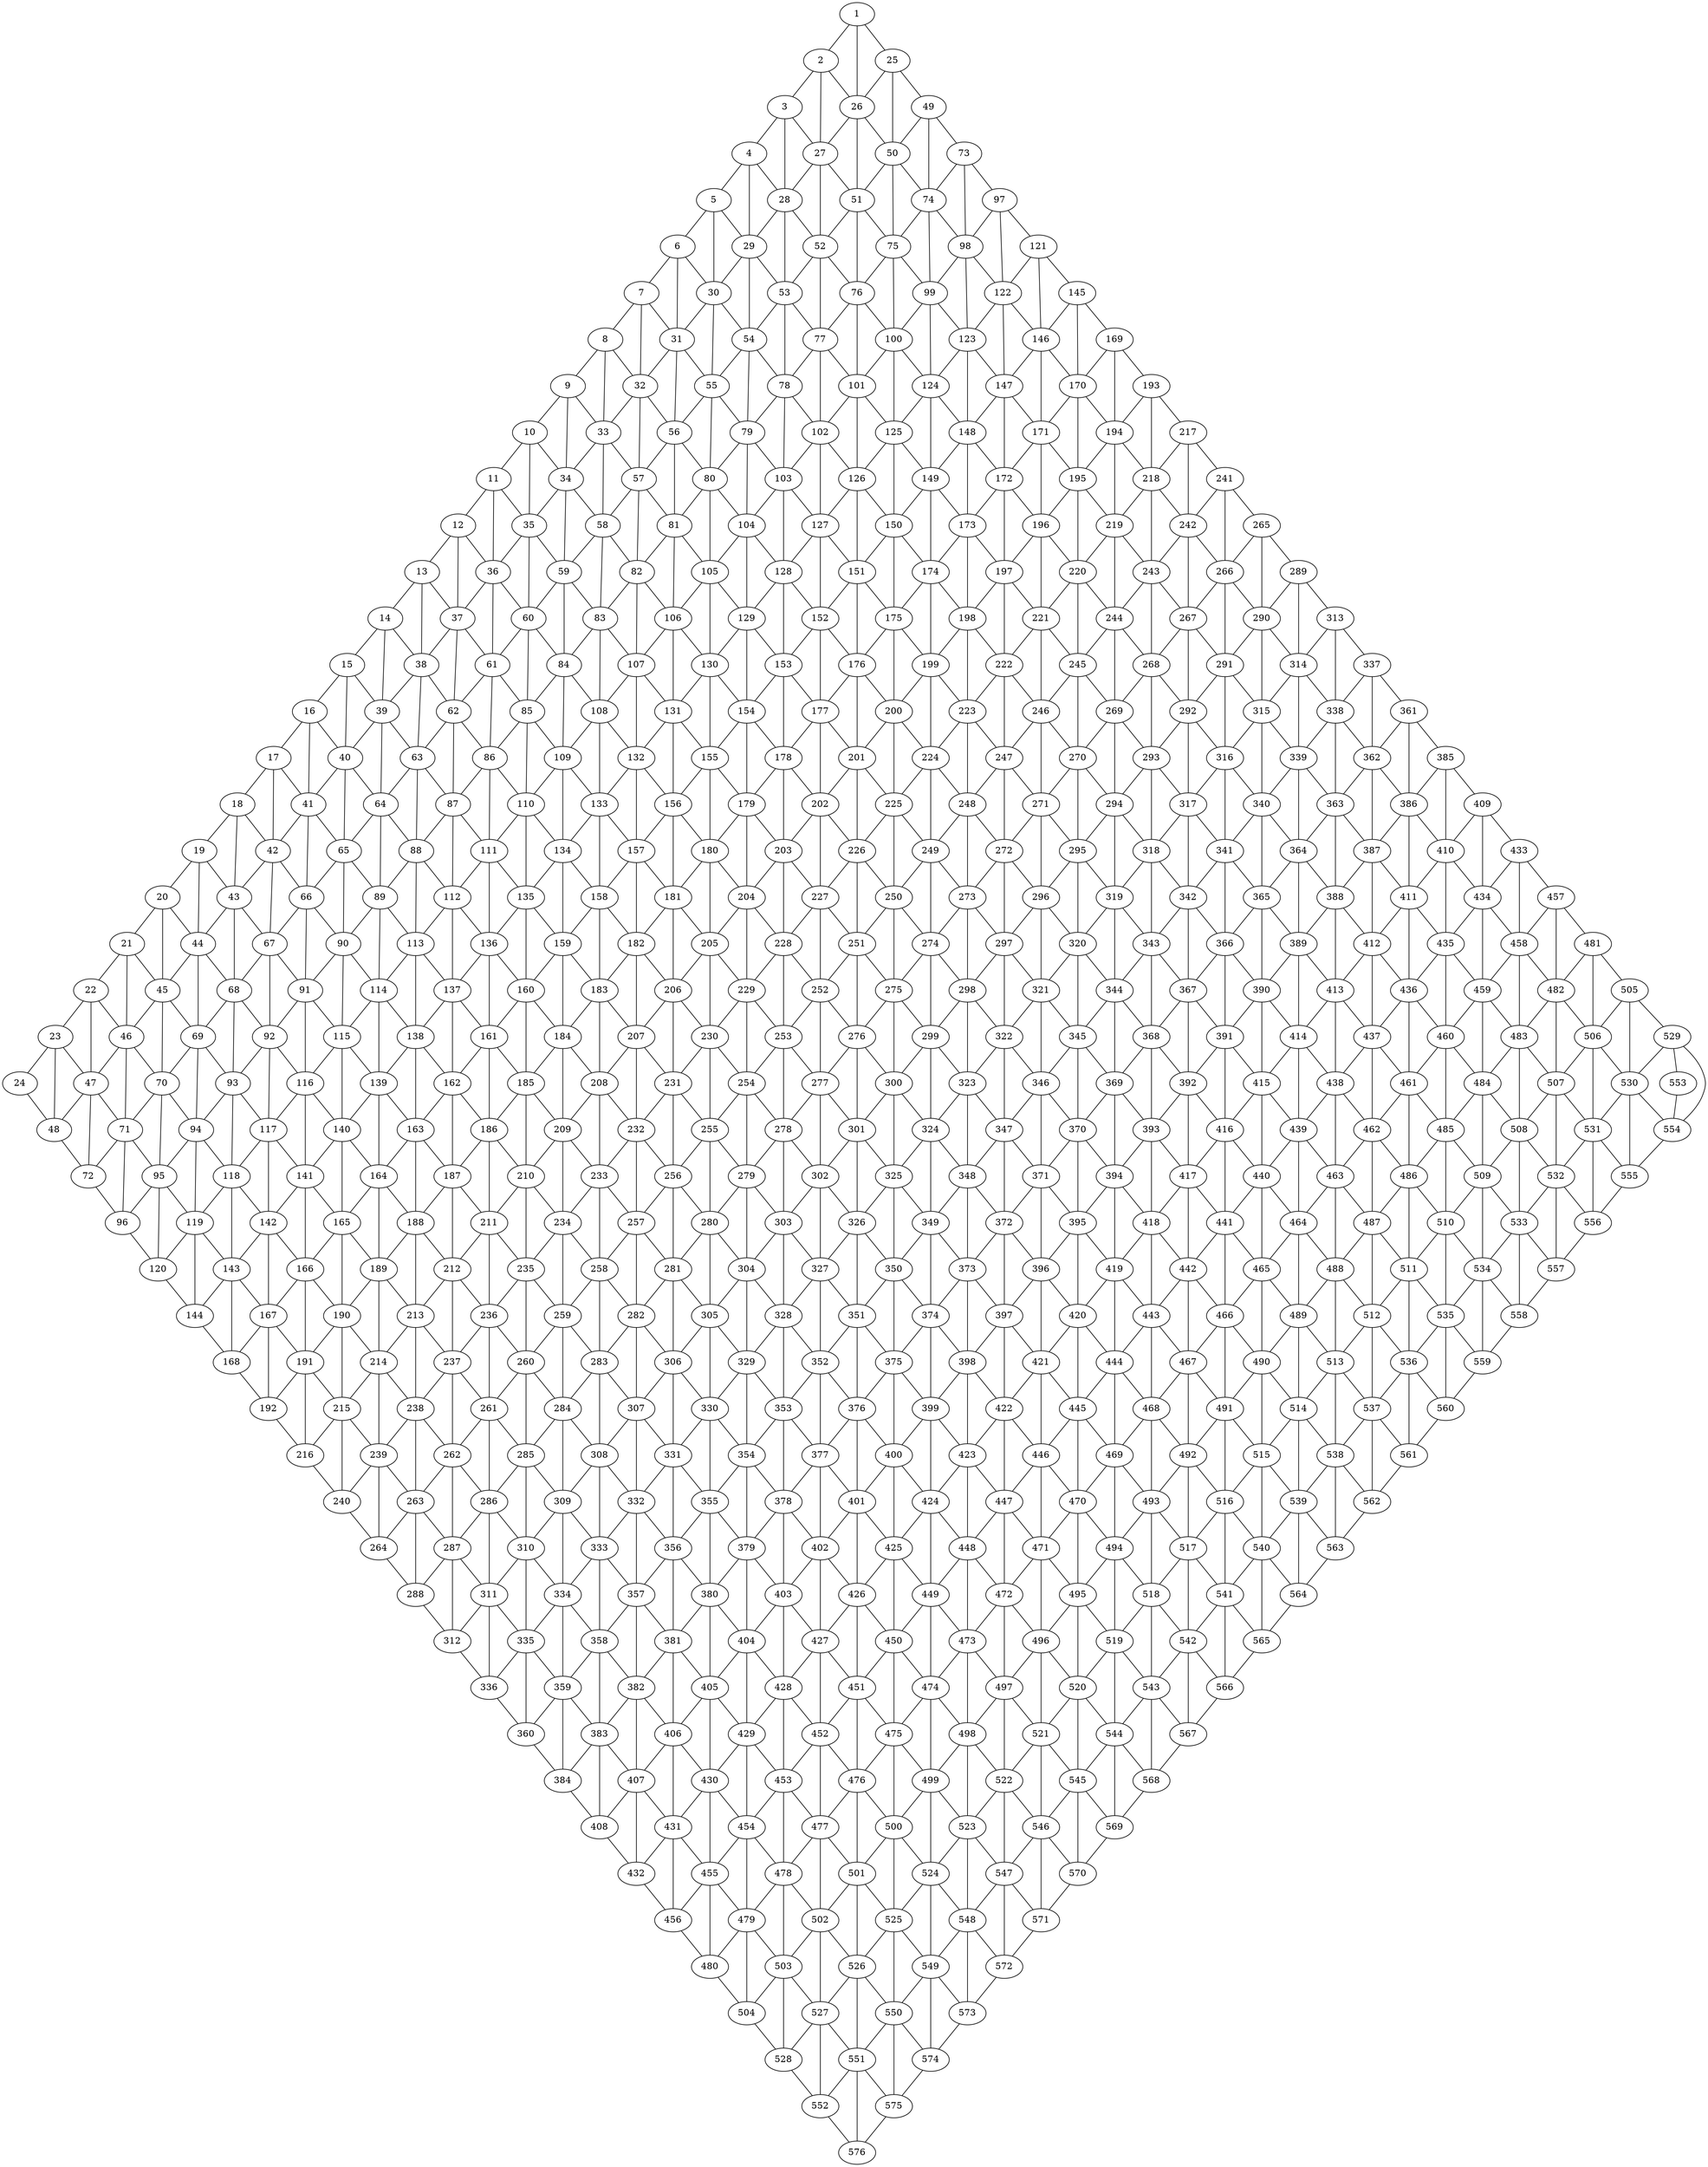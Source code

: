 graph G_1 {
    1;
    2;
    3;
    4;
    5;
    6;
    7;
    8;
    9;
    10;
    11;
    12;
    13;
    14;
    15;
    16;
    17;
    18;
    19;
    20;
    21;
    22;
    23;
    24;
    25;
    26;
    27;
    28;
    29;
    30;
    31;
    32;
    33;
    34;
    35;
    36;
    37;
    38;
    39;
    40;
    41;
    42;
    43;
    44;
    45;
    46;
    47;
    48;
    49;
    50;
    51;
    52;
    53;
    54;
    55;
    56;
    57;
    58;
    59;
    60;
    61;
    62;
    63;
    64;
    65;
    66;
    67;
    68;
    69;
    70;
    71;
    72;
    73;
    74;
    75;
    76;
    77;
    78;
    79;
    80;
    81;
    82;
    83;
    84;
    85;
    86;
    87;
    88;
    89;
    90;
    91;
    92;
    93;
    94;
    95;
    96;
    97;
    98;
    99;
    100;
    101;
    102;
    103;
    104;
    105;
    106;
    107;
    108;
    109;
    110;
    111;
    112;
    113;
    114;
    115;
    116;
    117;
    118;
    119;
    120;
    121;
    122;
    123;
    124;
    125;
    126;
    127;
    128;
    129;
    130;
    131;
    132;
    133;
    134;
    135;
    136;
    137;
    138;
    139;
    140;
    141;
    142;
    143;
    144;
    145;
    146;
    147;
    148;
    149;
    150;
    151;
    152;
    153;
    154;
    155;
    156;
    157;
    158;
    159;
    160;
    161;
    162;
    163;
    164;
    165;
    166;
    167;
    168;
    169;
    170;
    171;
    172;
    173;
    174;
    175;
    176;
    177;
    178;
    179;
    180;
    181;
    182;
    183;
    184;
    185;
    186;
    187;
    188;
    189;
    190;
    191;
    192;
    193;
    194;
    195;
    196;
    197;
    198;
    199;
    200;
    201;
    202;
    203;
    204;
    205;
    206;
    207;
    208;
    209;
    210;
    211;
    212;
    213;
    214;
    215;
    216;
    217;
    218;
    219;
    220;
    221;
    222;
    223;
    224;
    225;
    226;
    227;
    228;
    229;
    230;
    231;
    232;
    233;
    234;
    235;
    236;
    237;
    238;
    239;
    240;
    241;
    242;
    243;
    244;
    245;
    246;
    247;
    248;
    249;
    250;
    251;
    252;
    253;
    254;
    255;
    256;
    257;
    258;
    259;
    260;
    261;
    262;
    263;
    264;
    265;
    266;
    267;
    268;
    269;
    270;
    271;
    272;
    273;
    274;
    275;
    276;
    277;
    278;
    279;
    280;
    281;
    282;
    283;
    284;
    285;
    286;
    287;
    288;
    289;
    290;
    291;
    292;
    293;
    294;
    295;
    296;
    297;
    298;
    299;
    300;
    301;
    302;
    303;
    304;
    305;
    306;
    307;
    308;
    309;
    310;
    311;
    312;
    313;
    314;
    315;
    316;
    317;
    318;
    319;
    320;
    321;
    322;
    323;
    324;
    325;
    326;
    327;
    328;
    329;
    330;
    331;
    332;
    333;
    334;
    335;
    336;
    337;
    338;
    339;
    340;
    341;
    342;
    343;
    344;
    345;
    346;
    347;
    348;
    349;
    350;
    351;
    352;
    353;
    354;
    355;
    356;
    357;
    358;
    359;
    360;
    361;
    362;
    363;
    364;
    365;
    366;
    367;
    368;
    369;
    370;
    371;
    372;
    373;
    374;
    375;
    376;
    377;
    378;
    379;
    380;
    381;
    382;
    383;
    384;
    385;
    386;
    387;
    388;
    389;
    390;
    391;
    392;
    393;
    394;
    395;
    396;
    397;
    398;
    399;
    400;
    401;
    402;
    403;
    404;
    405;
    406;
    407;
    408;
    409;
    410;
    411;
    412;
    413;
    414;
    415;
    416;
    417;
    418;
    419;
    420;
    421;
    422;
    423;
    424;
    425;
    426;
    427;
    428;
    429;
    430;
    431;
    432;
    433;
    434;
    435;
    436;
    437;
    438;
    439;
    440;
    441;
    442;
    443;
    444;
    445;
    446;
    447;
    448;
    449;
    450;
    451;
    452;
    453;
    454;
    455;
    456;
    457;
    458;
    459;
    460;
    461;
    462;
    463;
    464;
    465;
    466;
    467;
    468;
    469;
    470;
    471;
    472;
    473;
    474;
    475;
    476;
    477;
    478;
    479;
    480;
    481;
    482;
    483;
    484;
    485;
    486;
    487;
    488;
    489;
    490;
    491;
    492;
    493;
    494;
    495;
    496;
    497;
    498;
    499;
    500;
    501;
    502;
    503;
    504;
    505;
    506;
    507;
    508;
    509;
    510;
    511;
    512;
    513;
    514;
    515;
    516;
    517;
    518;
    519;
    520;
    521;
    522;
    523;
    524;
    525;
    526;
    527;
    528;
    529;
    530;
    531;
    532;
    533;
    534;
    535;
    536;
    537;
    538;
    539;
    540;
    541;
    542;
    543;
    544;
    545;
    546;
    547;
    548;
    549;
    550;
    551;
    552;
    553;
    554;
    555;
    556;
    557;
    558;
    559;
    560;
    561;
    562;
    563;
    564;
    565;
    566;
    567;
    568;
    569;
    570;
    571;
    572;
    573;
    574;
    575;
    576;
    1 -- 2;
    1 -- 25;
    1 -- 26;
    2 -- 3;
    2 -- 26;
    2 -- 27;
    3 -- 4;
    3 -- 27;
    3 -- 28;
    4 -- 5;
    4 -- 28;
    4 -- 29;
    5 -- 6;
    5 -- 29;
    5 -- 30;
    6 -- 7;
    6 -- 30;
    6 -- 31;
    7 -- 8;
    7 -- 31;
    7 -- 32;
    8 -- 9;
    8 -- 32;
    8 -- 33;
    9 -- 10;
    9 -- 33;
    9 -- 34;
    10 -- 11;
    10 -- 34;
    10 -- 35;
    11 -- 12;
    11 -- 35;
    11 -- 36;
    12 -- 13;
    12 -- 36;
    12 -- 37;
    13 -- 14;
    13 -- 37;
    13 -- 38;
    14 -- 15;
    14 -- 38;
    14 -- 39;
    15 -- 16;
    15 -- 39;
    15 -- 40;
    16 -- 17;
    16 -- 40;
    16 -- 41;
    17 -- 18;
    17 -- 41;
    17 -- 42;
    18 -- 19;
    18 -- 42;
    18 -- 43;
    19 -- 20;
    19 -- 43;
    19 -- 44;
    20 -- 21;
    20 -- 44;
    20 -- 45;
    21 -- 22;
    21 -- 45;
    21 -- 46;
    22 -- 23;
    22 -- 46;
    22 -- 47;
    23 -- 24;
    23 -- 47;
    23 -- 48;
    24 -- 48;
    25 -- 26;
    25 -- 49;
    25 -- 50;
    26 -- 27;
    26 -- 50;
    26 -- 51;
    27 -- 28;
    27 -- 51;
    27 -- 52;
    28 -- 29;
    28 -- 52;
    28 -- 53;
    29 -- 30;
    29 -- 53;
    29 -- 54;
    30 -- 31;
    30 -- 54;
    30 -- 55;
    31 -- 32;
    31 -- 55;
    31 -- 56;
    32 -- 33;
    32 -- 56;
    32 -- 57;
    33 -- 34;
    33 -- 57;
    33 -- 58;
    34 -- 35;
    34 -- 58;
    34 -- 59;
    35 -- 36;
    35 -- 59;
    35 -- 60;
    36 -- 37;
    36 -- 60;
    36 -- 61;
    37 -- 38;
    37 -- 61;
    37 -- 62;
    38 -- 39;
    38 -- 62;
    38 -- 63;
    39 -- 40;
    39 -- 63;
    39 -- 64;
    40 -- 41;
    40 -- 64;
    40 -- 65;
    41 -- 42;
    41 -- 65;
    41 -- 66;
    42 -- 43;
    42 -- 66;
    42 -- 67;
    43 -- 44;
    43 -- 67;
    43 -- 68;
    44 -- 45;
    44 -- 68;
    44 -- 69;
    45 -- 46;
    45 -- 69;
    45 -- 70;
    46 -- 47;
    46 -- 70;
    46 -- 71;
    47 -- 48;
    47 -- 71;
    47 -- 72;
    48 -- 72;
    49 -- 50;
    49 -- 73;
    49 -- 74;
    50 -- 51;
    50 -- 74;
    50 -- 75;
    51 -- 52;
    51 -- 75;
    51 -- 76;
    52 -- 53;
    52 -- 76;
    52 -- 77;
    53 -- 54;
    53 -- 77;
    53 -- 78;
    54 -- 55;
    54 -- 78;
    54 -- 79;
    55 -- 56;
    55 -- 79;
    55 -- 80;
    56 -- 57;
    56 -- 80;
    56 -- 81;
    57 -- 58;
    57 -- 81;
    57 -- 82;
    58 -- 59;
    58 -- 82;
    58 -- 83;
    59 -- 60;
    59 -- 83;
    59 -- 84;
    60 -- 61;
    60 -- 84;
    60 -- 85;
    61 -- 62;
    61 -- 85;
    61 -- 86;
    62 -- 63;
    62 -- 86;
    62 -- 87;
    63 -- 64;
    63 -- 87;
    63 -- 88;
    64 -- 65;
    64 -- 88;
    64 -- 89;
    65 -- 66;
    65 -- 89;
    65 -- 90;
    66 -- 67;
    66 -- 90;
    66 -- 91;
    67 -- 68;
    67 -- 91;
    67 -- 92;
    68 -- 69;
    68 -- 92;
    68 -- 93;
    69 -- 70;
    69 -- 93;
    69 -- 94;
    70 -- 71;
    70 -- 94;
    70 -- 95;
    71 -- 72;
    71 -- 95;
    71 -- 96;
    72 -- 96;
    73 -- 74;
    73 -- 97;
    73 -- 98;
    74 -- 75;
    74 -- 98;
    74 -- 99;
    75 -- 76;
    75 -- 99;
    75 -- 100;
    76 -- 77;
    76 -- 100;
    76 -- 101;
    77 -- 78;
    77 -- 101;
    77 -- 102;
    78 -- 79;
    78 -- 102;
    78 -- 103;
    79 -- 80;
    79 -- 103;
    79 -- 104;
    80 -- 81;
    80 -- 104;
    80 -- 105;
    81 -- 82;
    81 -- 105;
    81 -- 106;
    82 -- 83;
    82 -- 106;
    82 -- 107;
    83 -- 84;
    83 -- 107;
    83 -- 108;
    84 -- 85;
    84 -- 108;
    84 -- 109;
    85 -- 86;
    85 -- 109;
    85 -- 110;
    86 -- 87;
    86 -- 110;
    86 -- 111;
    87 -- 88;
    87 -- 111;
    87 -- 112;
    88 -- 89;
    88 -- 112;
    88 -- 113;
    89 -- 90;
    89 -- 113;
    89 -- 114;
    90 -- 91;
    90 -- 114;
    90 -- 115;
    91 -- 92;
    91 -- 115;
    91 -- 116;
    92 -- 93;
    92 -- 116;
    92 -- 117;
    93 -- 94;
    93 -- 117;
    93 -- 118;
    94 -- 95;
    94 -- 118;
    94 -- 119;
    95 -- 96;
    95 -- 119;
    95 -- 120;
    96 -- 120;
    97 -- 98;
    97 -- 121;
    97 -- 122;
    98 -- 99;
    98 -- 122;
    98 -- 123;
    99 -- 100;
    99 -- 123;
    99 -- 124;
    100 -- 101;
    100 -- 124;
    100 -- 125;
    101 -- 102;
    101 -- 125;
    101 -- 126;
    102 -- 103;
    102 -- 126;
    102 -- 127;
    103 -- 104;
    103 -- 127;
    103 -- 128;
    104 -- 105;
    104 -- 128;
    104 -- 129;
    105 -- 106;
    105 -- 129;
    105 -- 130;
    106 -- 107;
    106 -- 130;
    106 -- 131;
    107 -- 108;
    107 -- 131;
    107 -- 132;
    108 -- 109;
    108 -- 132;
    108 -- 133;
    109 -- 110;
    109 -- 133;
    109 -- 134;
    110 -- 111;
    110 -- 134;
    110 -- 135;
    111 -- 112;
    111 -- 135;
    111 -- 136;
    112 -- 113;
    112 -- 136;
    112 -- 137;
    113 -- 114;
    113 -- 137;
    113 -- 138;
    114 -- 115;
    114 -- 138;
    114 -- 139;
    115 -- 116;
    115 -- 139;
    115 -- 140;
    116 -- 117;
    116 -- 140;
    116 -- 141;
    117 -- 118;
    117 -- 141;
    117 -- 142;
    118 -- 119;
    118 -- 142;
    118 -- 143;
    119 -- 120;
    119 -- 143;
    119 -- 144;
    120 -- 144;
    121 -- 122;
    121 -- 145;
    121 -- 146;
    122 -- 123;
    122 -- 146;
    122 -- 147;
    123 -- 124;
    123 -- 147;
    123 -- 148;
    124 -- 125;
    124 -- 148;
    124 -- 149;
    125 -- 126;
    125 -- 149;
    125 -- 150;
    126 -- 127;
    126 -- 150;
    126 -- 151;
    127 -- 128;
    127 -- 151;
    127 -- 152;
    128 -- 129;
    128 -- 152;
    128 -- 153;
    129 -- 130;
    129 -- 153;
    129 -- 154;
    130 -- 131;
    130 -- 154;
    130 -- 155;
    131 -- 132;
    131 -- 155;
    131 -- 156;
    132 -- 133;
    132 -- 156;
    132 -- 157;
    133 -- 134;
    133 -- 157;
    133 -- 158;
    134 -- 135;
    134 -- 158;
    134 -- 159;
    135 -- 136;
    135 -- 159;
    135 -- 160;
    136 -- 137;
    136 -- 160;
    136 -- 161;
    137 -- 138;
    137 -- 161;
    137 -- 162;
    138 -- 139;
    138 -- 162;
    138 -- 163;
    139 -- 140;
    139 -- 163;
    139 -- 164;
    140 -- 141;
    140 -- 164;
    140 -- 165;
    141 -- 142;
    141 -- 165;
    141 -- 166;
    142 -- 143;
    142 -- 166;
    142 -- 167;
    143 -- 144;
    143 -- 167;
    143 -- 168;
    144 -- 168;
    145 -- 146;
    145 -- 169;
    145 -- 170;
    146 -- 147;
    146 -- 170;
    146 -- 171;
    147 -- 148;
    147 -- 171;
    147 -- 172;
    148 -- 149;
    148 -- 172;
    148 -- 173;
    149 -- 150;
    149 -- 173;
    149 -- 174;
    150 -- 151;
    150 -- 174;
    150 -- 175;
    151 -- 152;
    151 -- 175;
    151 -- 176;
    152 -- 153;
    152 -- 176;
    152 -- 177;
    153 -- 154;
    153 -- 177;
    153 -- 178;
    154 -- 155;
    154 -- 178;
    154 -- 179;
    155 -- 156;
    155 -- 179;
    155 -- 180;
    156 -- 157;
    156 -- 180;
    156 -- 181;
    157 -- 158;
    157 -- 181;
    157 -- 182;
    158 -- 159;
    158 -- 182;
    158 -- 183;
    159 -- 160;
    159 -- 183;
    159 -- 184;
    160 -- 161;
    160 -- 184;
    160 -- 185;
    161 -- 162;
    161 -- 185;
    161 -- 186;
    162 -- 163;
    162 -- 186;
    162 -- 187;
    163 -- 164;
    163 -- 187;
    163 -- 188;
    164 -- 165;
    164 -- 188;
    164 -- 189;
    165 -- 166;
    165 -- 189;
    165 -- 190;
    166 -- 167;
    166 -- 190;
    166 -- 191;
    167 -- 168;
    167 -- 191;
    167 -- 192;
    168 -- 192;
    169 -- 170;
    169 -- 193;
    169 -- 194;
    170 -- 171;
    170 -- 194;
    170 -- 195;
    171 -- 172;
    171 -- 195;
    171 -- 196;
    172 -- 173;
    172 -- 196;
    172 -- 197;
    173 -- 174;
    173 -- 197;
    173 -- 198;
    174 -- 175;
    174 -- 198;
    174 -- 199;
    175 -- 176;
    175 -- 199;
    175 -- 200;
    176 -- 177;
    176 -- 200;
    176 -- 201;
    177 -- 178;
    177 -- 201;
    177 -- 202;
    178 -- 179;
    178 -- 202;
    178 -- 203;
    179 -- 180;
    179 -- 203;
    179 -- 204;
    180 -- 181;
    180 -- 204;
    180 -- 205;
    181 -- 182;
    181 -- 205;
    181 -- 206;
    182 -- 183;
    182 -- 206;
    182 -- 207;
    183 -- 184;
    183 -- 207;
    183 -- 208;
    184 -- 185;
    184 -- 208;
    184 -- 209;
    185 -- 186;
    185 -- 209;
    185 -- 210;
    186 -- 187;
    186 -- 210;
    186 -- 211;
    187 -- 188;
    187 -- 211;
    187 -- 212;
    188 -- 189;
    188 -- 212;
    188 -- 213;
    189 -- 190;
    189 -- 213;
    189 -- 214;
    190 -- 191;
    190 -- 214;
    190 -- 215;
    191 -- 192;
    191 -- 215;
    191 -- 216;
    192 -- 216;
    193 -- 194;
    193 -- 217;
    193 -- 218;
    194 -- 195;
    194 -- 218;
    194 -- 219;
    195 -- 196;
    195 -- 219;
    195 -- 220;
    196 -- 197;
    196 -- 220;
    196 -- 221;
    197 -- 198;
    197 -- 221;
    197 -- 222;
    198 -- 199;
    198 -- 222;
    198 -- 223;
    199 -- 200;
    199 -- 223;
    199 -- 224;
    200 -- 201;
    200 -- 224;
    200 -- 225;
    201 -- 202;
    201 -- 225;
    201 -- 226;
    202 -- 203;
    202 -- 226;
    202 -- 227;
    203 -- 204;
    203 -- 227;
    203 -- 228;
    204 -- 205;
    204 -- 228;
    204 -- 229;
    205 -- 206;
    205 -- 229;
    205 -- 230;
    206 -- 207;
    206 -- 230;
    206 -- 231;
    207 -- 208;
    207 -- 231;
    207 -- 232;
    208 -- 209;
    208 -- 232;
    208 -- 233;
    209 -- 210;
    209 -- 233;
    209 -- 234;
    210 -- 211;
    210 -- 234;
    210 -- 235;
    211 -- 212;
    211 -- 235;
    211 -- 236;
    212 -- 213;
    212 -- 236;
    212 -- 237;
    213 -- 214;
    213 -- 237;
    213 -- 238;
    214 -- 215;
    214 -- 238;
    214 -- 239;
    215 -- 216;
    215 -- 239;
    215 -- 240;
    216 -- 240;
    217 -- 218;
    217 -- 241;
    217 -- 242;
    218 -- 219;
    218 -- 242;
    218 -- 243;
    219 -- 220;
    219 -- 243;
    219 -- 244;
    220 -- 221;
    220 -- 244;
    220 -- 245;
    221 -- 222;
    221 -- 245;
    221 -- 246;
    222 -- 223;
    222 -- 246;
    222 -- 247;
    223 -- 224;
    223 -- 247;
    223 -- 248;
    224 -- 225;
    224 -- 248;
    224 -- 249;
    225 -- 226;
    225 -- 249;
    225 -- 250;
    226 -- 227;
    226 -- 250;
    226 -- 251;
    227 -- 228;
    227 -- 251;
    227 -- 252;
    228 -- 229;
    228 -- 252;
    228 -- 253;
    229 -- 230;
    229 -- 253;
    229 -- 254;
    230 -- 231;
    230 -- 254;
    230 -- 255;
    231 -- 232;
    231 -- 255;
    231 -- 256;
    232 -- 233;
    232 -- 256;
    232 -- 257;
    233 -- 234;
    233 -- 257;
    233 -- 258;
    234 -- 235;
    234 -- 258;
    234 -- 259;
    235 -- 236;
    235 -- 259;
    235 -- 260;
    236 -- 237;
    236 -- 260;
    236 -- 261;
    237 -- 238;
    237 -- 261;
    237 -- 262;
    238 -- 239;
    238 -- 262;
    238 -- 263;
    239 -- 240;
    239 -- 263;
    239 -- 264;
    240 -- 264;
    241 -- 242;
    241 -- 265;
    241 -- 266;
    242 -- 243;
    242 -- 266;
    242 -- 267;
    243 -- 244;
    243 -- 267;
    243 -- 268;
    244 -- 245;
    244 -- 268;
    244 -- 269;
    245 -- 246;
    245 -- 269;
    245 -- 270;
    246 -- 247;
    246 -- 270;
    246 -- 271;
    247 -- 248;
    247 -- 271;
    247 -- 272;
    248 -- 249;
    248 -- 272;
    248 -- 273;
    249 -- 250;
    249 -- 273;
    249 -- 274;
    250 -- 251;
    250 -- 274;
    250 -- 275;
    251 -- 252;
    251 -- 275;
    251 -- 276;
    252 -- 253;
    252 -- 276;
    252 -- 277;
    253 -- 254;
    253 -- 277;
    253 -- 278;
    254 -- 255;
    254 -- 278;
    254 -- 279;
    255 -- 256;
    255 -- 279;
    255 -- 280;
    256 -- 257;
    256 -- 280;
    256 -- 281;
    257 -- 258;
    257 -- 281;
    257 -- 282;
    258 -- 259;
    258 -- 282;
    258 -- 283;
    259 -- 260;
    259 -- 283;
    259 -- 284;
    260 -- 261;
    260 -- 284;
    260 -- 285;
    261 -- 262;
    261 -- 285;
    261 -- 286;
    262 -- 263;
    262 -- 286;
    262 -- 287;
    263 -- 264;
    263 -- 287;
    263 -- 288;
    264 -- 288;
    265 -- 266;
    265 -- 289;
    265 -- 290;
    266 -- 267;
    266 -- 290;
    266 -- 291;
    267 -- 268;
    267 -- 291;
    267 -- 292;
    268 -- 269;
    268 -- 292;
    268 -- 293;
    269 -- 270;
    269 -- 293;
    269 -- 294;
    270 -- 271;
    270 -- 294;
    270 -- 295;
    271 -- 272;
    271 -- 295;
    271 -- 296;
    272 -- 273;
    272 -- 296;
    272 -- 297;
    273 -- 274;
    273 -- 297;
    273 -- 298;
    274 -- 275;
    274 -- 298;
    274 -- 299;
    275 -- 276;
    275 -- 299;
    275 -- 300;
    276 -- 277;
    276 -- 300;
    276 -- 301;
    277 -- 278;
    277 -- 301;
    277 -- 302;
    278 -- 279;
    278 -- 302;
    278 -- 303;
    279 -- 280;
    279 -- 303;
    279 -- 304;
    280 -- 281;
    280 -- 304;
    280 -- 305;
    281 -- 282;
    281 -- 305;
    281 -- 306;
    282 -- 283;
    282 -- 306;
    282 -- 307;
    283 -- 284;
    283 -- 307;
    283 -- 308;
    284 -- 285;
    284 -- 308;
    284 -- 309;
    285 -- 286;
    285 -- 309;
    285 -- 310;
    286 -- 287;
    286 -- 310;
    286 -- 311;
    287 -- 288;
    287 -- 311;
    287 -- 312;
    288 -- 312;
    289 -- 290;
    289 -- 313;
    289 -- 314;
    290 -- 291;
    290 -- 314;
    290 -- 315;
    291 -- 292;
    291 -- 315;
    291 -- 316;
    292 -- 293;
    292 -- 316;
    292 -- 317;
    293 -- 294;
    293 -- 317;
    293 -- 318;
    294 -- 295;
    294 -- 318;
    294 -- 319;
    295 -- 296;
    295 -- 319;
    295 -- 320;
    296 -- 297;
    296 -- 320;
    296 -- 321;
    297 -- 298;
    297 -- 321;
    297 -- 322;
    298 -- 299;
    298 -- 322;
    298 -- 323;
    299 -- 300;
    299 -- 323;
    299 -- 324;
    300 -- 301;
    300 -- 324;
    300 -- 325;
    301 -- 302;
    301 -- 325;
    301 -- 326;
    302 -- 303;
    302 -- 326;
    302 -- 327;
    303 -- 304;
    303 -- 327;
    303 -- 328;
    304 -- 305;
    304 -- 328;
    304 -- 329;
    305 -- 306;
    305 -- 329;
    305 -- 330;
    306 -- 307;
    306 -- 330;
    306 -- 331;
    307 -- 308;
    307 -- 331;
    307 -- 332;
    308 -- 309;
    308 -- 332;
    308 -- 333;
    309 -- 310;
    309 -- 333;
    309 -- 334;
    310 -- 311;
    310 -- 334;
    310 -- 335;
    311 -- 312;
    311 -- 335;
    311 -- 336;
    312 -- 336;
    313 -- 314;
    313 -- 337;
    313 -- 338;
    314 -- 315;
    314 -- 338;
    314 -- 339;
    315 -- 316;
    315 -- 339;
    315 -- 340;
    316 -- 317;
    316 -- 340;
    316 -- 341;
    317 -- 318;
    317 -- 341;
    317 -- 342;
    318 -- 319;
    318 -- 342;
    318 -- 343;
    319 -- 320;
    319 -- 343;
    319 -- 344;
    320 -- 321;
    320 -- 344;
    320 -- 345;
    321 -- 322;
    321 -- 345;
    321 -- 346;
    322 -- 323;
    322 -- 346;
    322 -- 347;
    323 -- 324;
    323 -- 347;
    323 -- 348;
    324 -- 325;
    324 -- 348;
    324 -- 349;
    325 -- 326;
    325 -- 349;
    325 -- 350;
    326 -- 327;
    326 -- 350;
    326 -- 351;
    327 -- 328;
    327 -- 351;
    327 -- 352;
    328 -- 329;
    328 -- 352;
    328 -- 353;
    329 -- 330;
    329 -- 353;
    329 -- 354;
    330 -- 331;
    330 -- 354;
    330 -- 355;
    331 -- 332;
    331 -- 355;
    331 -- 356;
    332 -- 333;
    332 -- 356;
    332 -- 357;
    333 -- 334;
    333 -- 357;
    333 -- 358;
    334 -- 335;
    334 -- 358;
    334 -- 359;
    335 -- 336;
    335 -- 359;
    335 -- 360;
    336 -- 360;
    337 -- 338;
    337 -- 361;
    337 -- 362;
    338 -- 339;
    338 -- 362;
    338 -- 363;
    339 -- 340;
    339 -- 363;
    339 -- 364;
    340 -- 341;
    340 -- 364;
    340 -- 365;
    341 -- 342;
    341 -- 365;
    341 -- 366;
    342 -- 343;
    342 -- 366;
    342 -- 367;
    343 -- 344;
    343 -- 367;
    343 -- 368;
    344 -- 345;
    344 -- 368;
    344 -- 369;
    345 -- 346;
    345 -- 369;
    345 -- 370;
    346 -- 347;
    346 -- 370;
    346 -- 371;
    347 -- 348;
    347 -- 371;
    347 -- 372;
    348 -- 349;
    348 -- 372;
    348 -- 373;
    349 -- 350;
    349 -- 373;
    349 -- 374;
    350 -- 351;
    350 -- 374;
    350 -- 375;
    351 -- 352;
    351 -- 375;
    351 -- 376;
    352 -- 353;
    352 -- 376;
    352 -- 377;
    353 -- 354;
    353 -- 377;
    353 -- 378;
    354 -- 355;
    354 -- 378;
    354 -- 379;
    355 -- 356;
    355 -- 379;
    355 -- 380;
    356 -- 357;
    356 -- 380;
    356 -- 381;
    357 -- 358;
    357 -- 381;
    357 -- 382;
    358 -- 359;
    358 -- 382;
    358 -- 383;
    359 -- 360;
    359 -- 383;
    359 -- 384;
    360 -- 384;
    361 -- 362;
    361 -- 385;
    361 -- 386;
    362 -- 363;
    362 -- 386;
    362 -- 387;
    363 -- 364;
    363 -- 387;
    363 -- 388;
    364 -- 365;
    364 -- 388;
    364 -- 389;
    365 -- 366;
    365 -- 389;
    365 -- 390;
    366 -- 367;
    366 -- 390;
    366 -- 391;
    367 -- 368;
    367 -- 391;
    367 -- 392;
    368 -- 369;
    368 -- 392;
    368 -- 393;
    369 -- 370;
    369 -- 393;
    369 -- 394;
    370 -- 371;
    370 -- 394;
    370 -- 395;
    371 -- 372;
    371 -- 395;
    371 -- 396;
    372 -- 373;
    372 -- 396;
    372 -- 397;
    373 -- 374;
    373 -- 397;
    373 -- 398;
    374 -- 375;
    374 -- 398;
    374 -- 399;
    375 -- 376;
    375 -- 399;
    375 -- 400;
    376 -- 377;
    376 -- 400;
    376 -- 401;
    377 -- 378;
    377 -- 401;
    377 -- 402;
    378 -- 379;
    378 -- 402;
    378 -- 403;
    379 -- 380;
    379 -- 403;
    379 -- 404;
    380 -- 381;
    380 -- 404;
    380 -- 405;
    381 -- 382;
    381 -- 405;
    381 -- 406;
    382 -- 383;
    382 -- 406;
    382 -- 407;
    383 -- 384;
    383 -- 407;
    383 -- 408;
    384 -- 408;
    385 -- 386;
    385 -- 409;
    385 -- 410;
    386 -- 387;
    386 -- 410;
    386 -- 411;
    387 -- 388;
    387 -- 411;
    387 -- 412;
    388 -- 389;
    388 -- 412;
    388 -- 413;
    389 -- 390;
    389 -- 413;
    389 -- 414;
    390 -- 391;
    390 -- 414;
    390 -- 415;
    391 -- 392;
    391 -- 415;
    391 -- 416;
    392 -- 393;
    392 -- 416;
    392 -- 417;
    393 -- 394;
    393 -- 417;
    393 -- 418;
    394 -- 395;
    394 -- 418;
    394 -- 419;
    395 -- 396;
    395 -- 419;
    395 -- 420;
    396 -- 397;
    396 -- 420;
    396 -- 421;
    397 -- 398;
    397 -- 421;
    397 -- 422;
    398 -- 399;
    398 -- 422;
    398 -- 423;
    399 -- 400;
    399 -- 423;
    399 -- 424;
    400 -- 401;
    400 -- 424;
    400 -- 425;
    401 -- 402;
    401 -- 425;
    401 -- 426;
    402 -- 403;
    402 -- 426;
    402 -- 427;
    403 -- 404;
    403 -- 427;
    403 -- 428;
    404 -- 405;
    404 -- 428;
    404 -- 429;
    405 -- 406;
    405 -- 429;
    405 -- 430;
    406 -- 407;
    406 -- 430;
    406 -- 431;
    407 -- 408;
    407 -- 431;
    407 -- 432;
    408 -- 432;
    409 -- 410;
    409 -- 433;
    409 -- 434;
    410 -- 411;
    410 -- 434;
    410 -- 435;
    411 -- 412;
    411 -- 435;
    411 -- 436;
    412 -- 413;
    412 -- 436;
    412 -- 437;
    413 -- 414;
    413 -- 437;
    413 -- 438;
    414 -- 415;
    414 -- 438;
    414 -- 439;
    415 -- 416;
    415 -- 439;
    415 -- 440;
    416 -- 417;
    416 -- 440;
    416 -- 441;
    417 -- 418;
    417 -- 441;
    417 -- 442;
    418 -- 419;
    418 -- 442;
    418 -- 443;
    419 -- 420;
    419 -- 443;
    419 -- 444;
    420 -- 421;
    420 -- 444;
    420 -- 445;
    421 -- 422;
    421 -- 445;
    421 -- 446;
    422 -- 423;
    422 -- 446;
    422 -- 447;
    423 -- 424;
    423 -- 447;
    423 -- 448;
    424 -- 425;
    424 -- 448;
    424 -- 449;
    425 -- 426;
    425 -- 449;
    425 -- 450;
    426 -- 427;
    426 -- 450;
    426 -- 451;
    427 -- 428;
    427 -- 451;
    427 -- 452;
    428 -- 429;
    428 -- 452;
    428 -- 453;
    429 -- 430;
    429 -- 453;
    429 -- 454;
    430 -- 431;
    430 -- 454;
    430 -- 455;
    431 -- 432;
    431 -- 455;
    431 -- 456;
    432 -- 456;
    433 -- 434;
    433 -- 457;
    433 -- 458;
    434 -- 435;
    434 -- 458;
    434 -- 459;
    435 -- 436;
    435 -- 459;
    435 -- 460;
    436 -- 437;
    436 -- 460;
    436 -- 461;
    437 -- 438;
    437 -- 461;
    437 -- 462;
    438 -- 439;
    438 -- 462;
    438 -- 463;
    439 -- 440;
    439 -- 463;
    439 -- 464;
    440 -- 441;
    440 -- 464;
    440 -- 465;
    441 -- 442;
    441 -- 465;
    441 -- 466;
    442 -- 443;
    442 -- 466;
    442 -- 467;
    443 -- 444;
    443 -- 467;
    443 -- 468;
    444 -- 445;
    444 -- 468;
    444 -- 469;
    445 -- 446;
    445 -- 469;
    445 -- 470;
    446 -- 447;
    446 -- 470;
    446 -- 471;
    447 -- 448;
    447 -- 471;
    447 -- 472;
    448 -- 449;
    448 -- 472;
    448 -- 473;
    449 -- 450;
    449 -- 473;
    449 -- 474;
    450 -- 451;
    450 -- 474;
    450 -- 475;
    451 -- 452;
    451 -- 475;
    451 -- 476;
    452 -- 453;
    452 -- 476;
    452 -- 477;
    453 -- 454;
    453 -- 477;
    453 -- 478;
    454 -- 455;
    454 -- 478;
    454 -- 479;
    455 -- 456;
    455 -- 479;
    455 -- 480;
    456 -- 480;
    457 -- 458;
    457 -- 481;
    457 -- 482;
    458 -- 459;
    458 -- 482;
    458 -- 483;
    459 -- 460;
    459 -- 483;
    459 -- 484;
    460 -- 461;
    460 -- 484;
    460 -- 485;
    461 -- 462;
    461 -- 485;
    461 -- 486;
    462 -- 463;
    462 -- 486;
    462 -- 487;
    463 -- 464;
    463 -- 487;
    463 -- 488;
    464 -- 465;
    464 -- 488;
    464 -- 489;
    465 -- 466;
    465 -- 489;
    465 -- 490;
    466 -- 467;
    466 -- 490;
    466 -- 491;
    467 -- 468;
    467 -- 491;
    467 -- 492;
    468 -- 469;
    468 -- 492;
    468 -- 493;
    469 -- 470;
    469 -- 493;
    469 -- 494;
    470 -- 471;
    470 -- 494;
    470 -- 495;
    471 -- 472;
    471 -- 495;
    471 -- 496;
    472 -- 473;
    472 -- 496;
    472 -- 497;
    473 -- 474;
    473 -- 497;
    473 -- 498;
    474 -- 475;
    474 -- 498;
    474 -- 499;
    475 -- 476;
    475 -- 499;
    475 -- 500;
    476 -- 477;
    476 -- 500;
    476 -- 501;
    477 -- 478;
    477 -- 501;
    477 -- 502;
    478 -- 479;
    478 -- 502;
    478 -- 503;
    479 -- 480;
    479 -- 503;
    479 -- 504;
    480 -- 504;
    481 -- 482;
    481 -- 505;
    481 -- 506;
    482 -- 483;
    482 -- 506;
    482 -- 507;
    483 -- 484;
    483 -- 507;
    483 -- 508;
    484 -- 485;
    484 -- 508;
    484 -- 509;
    485 -- 486;
    485 -- 509;
    485 -- 510;
    486 -- 487;
    486 -- 510;
    486 -- 511;
    487 -- 488;
    487 -- 511;
    487 -- 512;
    488 -- 489;
    488 -- 512;
    488 -- 513;
    489 -- 490;
    489 -- 513;
    489 -- 514;
    490 -- 491;
    490 -- 514;
    490 -- 515;
    491 -- 492;
    491 -- 515;
    491 -- 516;
    492 -- 493;
    492 -- 516;
    492 -- 517;
    493 -- 494;
    493 -- 517;
    493 -- 518;
    494 -- 495;
    494 -- 518;
    494 -- 519;
    495 -- 496;
    495 -- 519;
    495 -- 520;
    496 -- 497;
    496 -- 520;
    496 -- 521;
    497 -- 498;
    497 -- 521;
    497 -- 522;
    498 -- 499;
    498 -- 522;
    498 -- 523;
    499 -- 500;
    499 -- 523;
    499 -- 524;
    500 -- 501;
    500 -- 524;
    500 -- 525;
    501 -- 502;
    501 -- 525;
    501 -- 526;
    502 -- 503;
    502 -- 526;
    502 -- 527;
    503 -- 504;
    503 -- 527;
    503 -- 528;
    504 -- 528;
    505 -- 506;
    505 -- 529;
    505 -- 530;
    506 -- 507;
    506 -- 530;
    506 -- 531;
    507 -- 508;
    507 -- 531;
    507 -- 532;
    508 -- 509;
    508 -- 532;
    508 -- 533;
    509 -- 510;
    509 -- 533;
    509 -- 534;
    510 -- 511;
    510 -- 534;
    510 -- 535;
    511 -- 512;
    511 -- 535;
    511 -- 536;
    512 -- 513;
    512 -- 536;
    512 -- 537;
    513 -- 514;
    513 -- 537;
    513 -- 538;
    514 -- 515;
    514 -- 538;
    514 -- 539;
    515 -- 516;
    515 -- 539;
    515 -- 540;
    516 -- 517;
    516 -- 540;
    516 -- 541;
    517 -- 518;
    517 -- 541;
    517 -- 542;
    518 -- 519;
    518 -- 542;
    518 -- 543;
    519 -- 520;
    519 -- 543;
    519 -- 544;
    520 -- 521;
    520 -- 544;
    520 -- 545;
    521 -- 522;
    521 -- 545;
    521 -- 546;
    522 -- 523;
    522 -- 546;
    522 -- 547;
    523 -- 524;
    523 -- 547;
    523 -- 548;
    524 -- 525;
    524 -- 548;
    524 -- 549;
    525 -- 526;
    525 -- 549;
    525 -- 550;
    526 -- 527;
    526 -- 550;
    526 -- 551;
    527 -- 528;
    527 -- 551;
    527 -- 552;
    528 -- 552;
    529 -- 530;
    529 -- 553;
    529 -- 554;
    530 -- 531;
    530 -- 554;
    530 -- 555;
    531 -- 532;
    531 -- 555;
    531 -- 556;
    532 -- 533;
    532 -- 556;
    532 -- 557;
    533 -- 534;
    533 -- 557;
    533 -- 558;
    534 -- 535;
    534 -- 558;
    534 -- 559;
    535 -- 536;
    535 -- 559;
    535 -- 560;
    536 -- 537;
    536 -- 560;
    536 -- 561;
    537 -- 538;
    537 -- 561;
    537 -- 562;
    538 -- 539;
    538 -- 562;
    538 -- 563;
    539 -- 540;
    539 -- 563;
    539 -- 564;
    540 -- 541;
    540 -- 564;
    540 -- 565;
    541 -- 542;
    541 -- 565;
    541 -- 566;
    542 -- 543;
    542 -- 566;
    542 -- 567;
    543 -- 544;
    543 -- 567;
    543 -- 568;
    544 -- 545;
    544 -- 568;
    544 -- 569;
    545 -- 546;
    545 -- 569;
    545 -- 570;
    546 -- 547;
    546 -- 570;
    546 -- 571;
    547 -- 548;
    547 -- 571;
    547 -- 572;
    548 -- 549;
    548 -- 572;
    548 -- 573;
    549 -- 550;
    549 -- 573;
    549 -- 574;
    550 -- 551;
    550 -- 574;
    550 -- 575;
    551 -- 552;
    551 -- 575;
    551 -- 576;
    552 -- 576;
    553 -- 554;
    554 -- 555;
    555 -- 556;
    556 -- 557;
    557 -- 558;
    558 -- 559;
    559 -- 560;
    560 -- 561;
    561 -- 562;
    562 -- 563;
    563 -- 564;
    564 -- 565;
    565 -- 566;
    566 -- 567;
    567 -- 568;
    568 -- 569;
    569 -- 570;
    570 -- 571;
    571 -- 572;
    572 -- 573;
    573 -- 574;
    574 -- 575;
    575 -- 576;
}